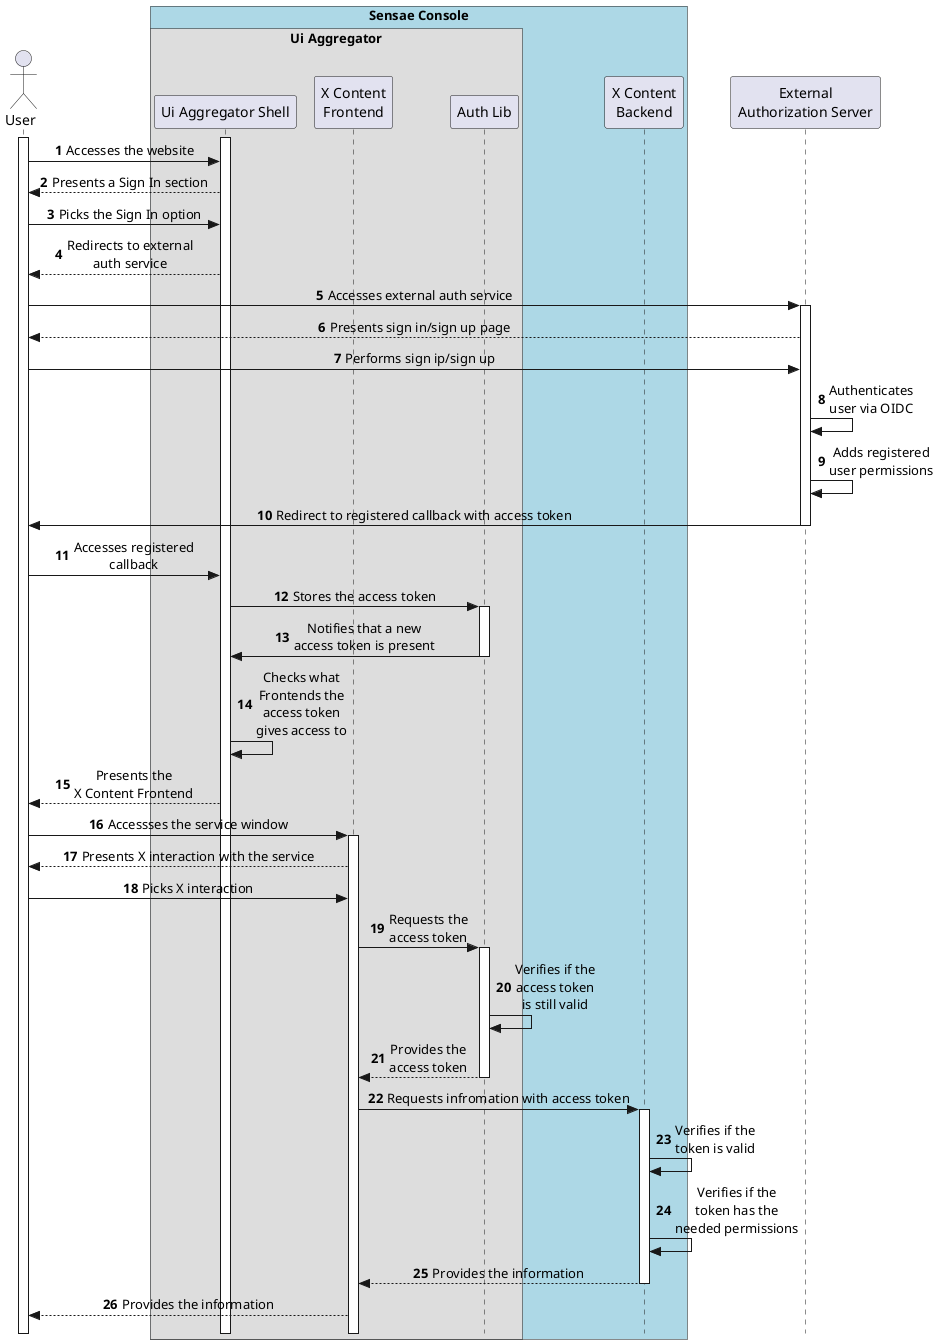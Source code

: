@startuml alternative2

skinparam sequenceMessageAlign center
skinparam style strictuml
autonumber 1
!pragma teoz true

actor User
box "Sensae Console" #LightBlue
box "Ui Aggregator"
participant "Ui Aggregator Shell" as AGGRE
participant "X Content\nFrontend" as XFRONT
participant "Auth Lib" as AUTHLIB
end box
participant "X Content\nBackend" as XBACK
end box
participant "External\nAuthorization Server" as AUTHSERVER

activate AGGRE
activate User

User -> AGGRE: Accesses the website
AGGRE --> User: Presents a Sign In section
User -> AGGRE: Picks the Sign In option
AGGRE --> User: Redirects to external\nauth service
User -> AUTHSERVER: Accesses external auth service
activate AUTHSERVER
AUTHSERVER --> User: Presents sign in/sign up page
User -> AUTHSERVER: Performs sign ip/sign up
AUTHSERVER -> AUTHSERVER: Authenticates\nuser via OIDC
AUTHSERVER -> AUTHSERVER: Adds registered\nuser permissions
AUTHSERVER -> User: Redirect to registered callback with access token
deactivate AUTHSERVER
User -> AGGRE: Accesses registered\ncallback
AGGRE -> AUTHLIB: Stores the access token
activate AUTHLIB
AUTHLIB -> AGGRE: Notifies that a new\naccess token is present
deactivate AUTHLIB
AGGRE -> AGGRE: Checks what\nFrontends the\naccess token\ngives access to
AGGRE --> User: Presents the\nX Content Frontend
User -> XFRONT: Accessses the service window
activate XFRONT
XFRONT --> User: Presents X interaction with the service
User -> XFRONT: Picks X interaction
XFRONT -> AUTHLIB: Requests the\naccess token
activate AUTHLIB
AUTHLIB -> AUTHLIB: Verifies if the\naccess token\nis still valid
AUTHLIB --> XFRONT: Provides the\naccess token
deactivate AUTHLIB
XFRONT -> XBACK: Requests infromation with access token
activate XBACK
XBACK -> XBACK: Verifies if the\ntoken is valid
XBACK -> XBACK: Verifies if the\ntoken has the\nneeded permissions
XBACK --> XFRONT: Provides the information
deactivate XBACK
XFRONT --> User: Provides the information
@enduml
